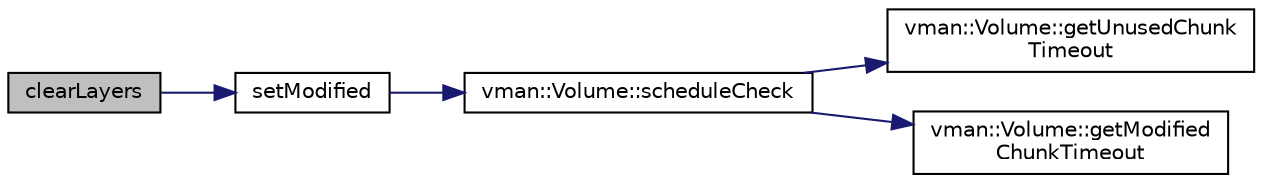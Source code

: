 digraph "clearLayers"
{
  bgcolor="transparent";
  edge [fontname="Helvetica",fontsize="10",labelfontname="Helvetica",labelfontsize="10"];
  node [fontname="Helvetica",fontsize="10",shape=record];
  rankdir="LR";
  Node1 [label="clearLayers",height=0.2,width=0.4,color="black", fillcolor="grey75", style="filled" fontcolor="black"];
  Node1 -> Node2 [color="midnightblue",fontsize="10",style="solid",fontname="Helvetica"];
  Node2 [label="setModified",height=0.2,width=0.4,color="black",URL="$classvman_1_1_chunk.html#acc2f493b4387b6a2c18d8c1cee09b0ba",tooltip="If it wasn&#39;t modified before: Sets the modification flag, updates the modification time and adds the ..."];
  Node2 -> Node3 [color="midnightblue",fontsize="10",style="solid",fontname="Helvetica"];
  Node3 [label="vman::Volume::scheduleCheck",height=0.2,width=0.4,color="black",URL="$classvman_1_1_volume.html#a15f313adc5b5c72e590243a700d86209",tooltip="Schedules tasks that will be run in the future."];
  Node3 -> Node4 [color="midnightblue",fontsize="10",style="solid",fontname="Helvetica"];
  Node4 [label="vman::Volume::getUnusedChunk\lTimeout",height=0.2,width=0.4,color="black",URL="$classvman_1_1_volume.html#ad552a1782ffef3cad60b3d36fe9fdc38",tooltip="Timeout after that unreferenced chunks are unloaded."];
  Node3 -> Node5 [color="midnightblue",fontsize="10",style="solid",fontname="Helvetica"];
  Node5 [label="vman::Volume::getModified\lChunkTimeout",height=0.2,width=0.4,color="black",URL="$classvman_1_1_volume.html#a18d7cee2391a1a29a93b1ea46dba7c52",tooltip="Timeout after that modified chunks are saved to disk."];
}
